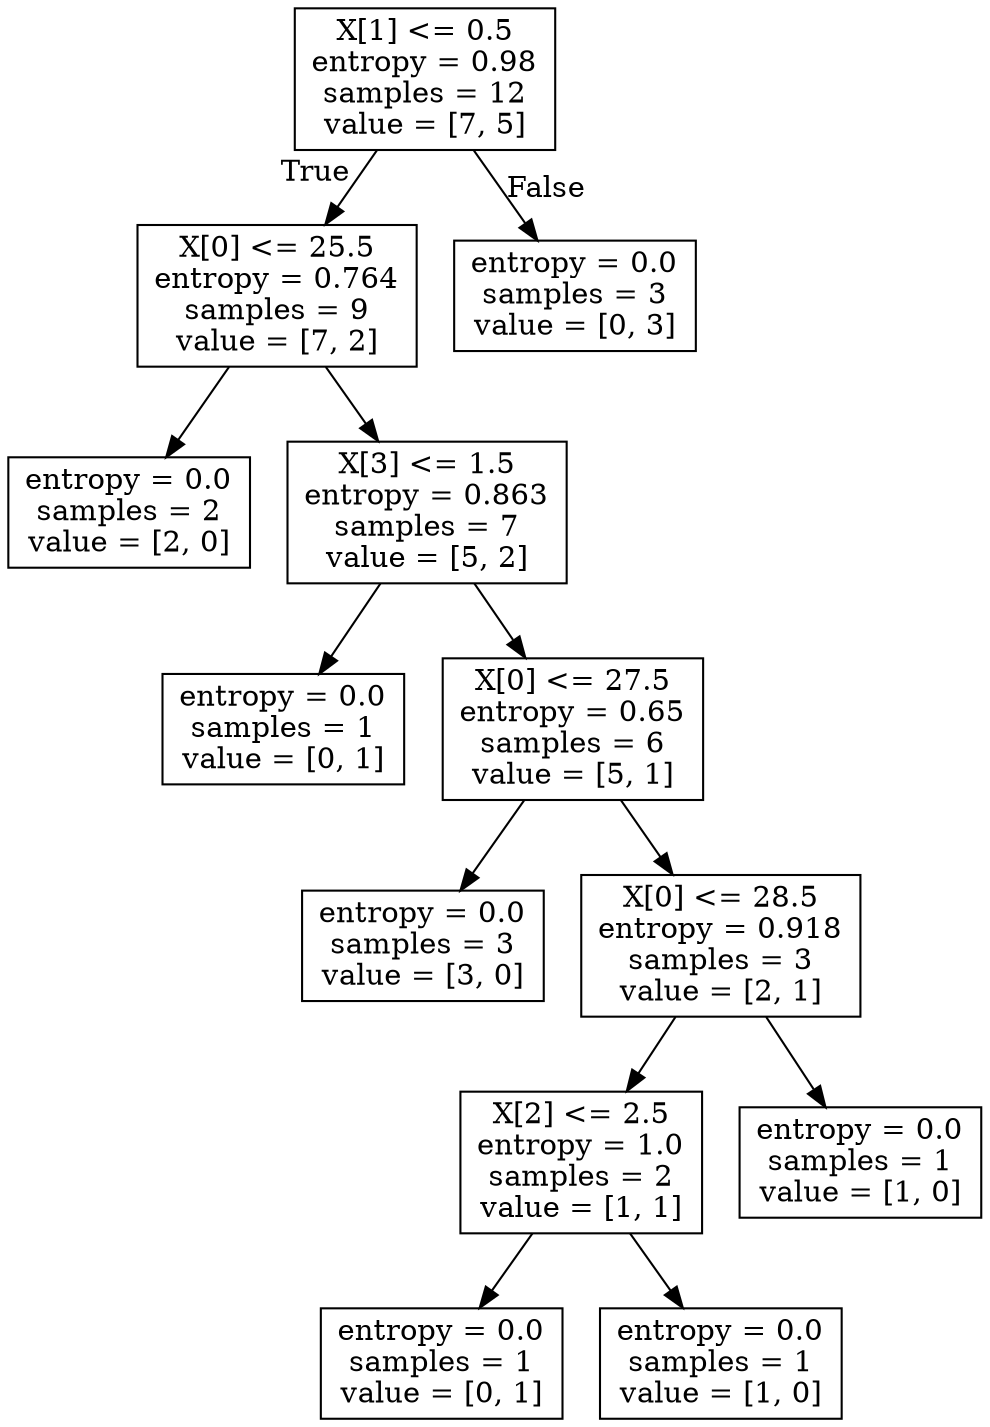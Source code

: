 digraph Tree {
node [shape=box] ;
0 [label="X[1] <= 0.5\nentropy = 0.98\nsamples = 12\nvalue = [7, 5]"] ;
1 [label="X[0] <= 25.5\nentropy = 0.764\nsamples = 9\nvalue = [7, 2]"] ;
0 -> 1 [labeldistance=2.5, labelangle=45, headlabel="True"] ;
2 [label="entropy = 0.0\nsamples = 2\nvalue = [2, 0]"] ;
1 -> 2 ;
3 [label="X[3] <= 1.5\nentropy = 0.863\nsamples = 7\nvalue = [5, 2]"] ;
1 -> 3 ;
4 [label="entropy = 0.0\nsamples = 1\nvalue = [0, 1]"] ;
3 -> 4 ;
5 [label="X[0] <= 27.5\nentropy = 0.65\nsamples = 6\nvalue = [5, 1]"] ;
3 -> 5 ;
6 [label="entropy = 0.0\nsamples = 3\nvalue = [3, 0]"] ;
5 -> 6 ;
7 [label="X[0] <= 28.5\nentropy = 0.918\nsamples = 3\nvalue = [2, 1]"] ;
5 -> 7 ;
8 [label="X[2] <= 2.5\nentropy = 1.0\nsamples = 2\nvalue = [1, 1]"] ;
7 -> 8 ;
9 [label="entropy = 0.0\nsamples = 1\nvalue = [0, 1]"] ;
8 -> 9 ;
10 [label="entropy = 0.0\nsamples = 1\nvalue = [1, 0]"] ;
8 -> 10 ;
11 [label="entropy = 0.0\nsamples = 1\nvalue = [1, 0]"] ;
7 -> 11 ;
12 [label="entropy = 0.0\nsamples = 3\nvalue = [0, 3]"] ;
0 -> 12 [labeldistance=2.5, labelangle=-45, headlabel="False"] ;
}